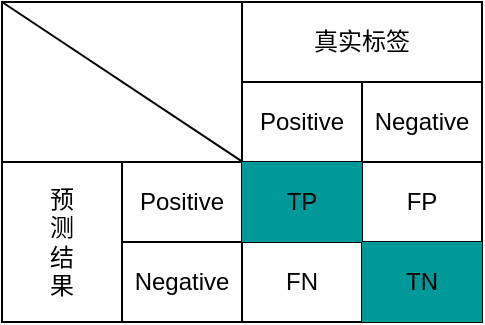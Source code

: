 <mxfile version="20.3.7" type="github">
  <diagram id="wFE0QG_FPsp0jaGvCLVb" name="Page-1">
    <mxGraphModel dx="517" dy="289" grid="1" gridSize="10" guides="1" tooltips="1" connect="1" arrows="1" fold="1" page="1" pageScale="1" pageWidth="850" pageHeight="1100" math="0" shadow="0">
      <root>
        <mxCell id="0" />
        <mxCell id="1" parent="0" />
        <mxCell id="1DVEbp6qJdUZyQqGjvB6-1" value="" style="shape=table;html=1;whiteSpace=wrap;startSize=0;container=1;collapsible=0;childLayout=tableLayout;" vertex="1" parent="1">
          <mxGeometry x="109" y="300" width="240" height="160" as="geometry" />
        </mxCell>
        <mxCell id="1DVEbp6qJdUZyQqGjvB6-2" value="" style="shape=tableRow;horizontal=0;startSize=0;swimlaneHead=0;swimlaneBody=0;top=0;left=0;bottom=0;right=0;collapsible=0;dropTarget=0;fillColor=none;points=[[0,0.5],[1,0.5]];portConstraint=eastwest;" vertex="1" parent="1DVEbp6qJdUZyQqGjvB6-1">
          <mxGeometry width="240" height="40" as="geometry" />
        </mxCell>
        <mxCell id="1DVEbp6qJdUZyQqGjvB6-3" value="" style="shape=partialRectangle;html=1;whiteSpace=wrap;connectable=0;fillColor=none;top=0;left=0;bottom=0;right=0;overflow=hidden;rowspan=2;colspan=2;" vertex="1" parent="1DVEbp6qJdUZyQqGjvB6-2">
          <mxGeometry width="120" height="80" as="geometry">
            <mxRectangle width="60" height="40" as="alternateBounds" />
          </mxGeometry>
        </mxCell>
        <mxCell id="1DVEbp6qJdUZyQqGjvB6-4" value="" style="shape=partialRectangle;html=1;whiteSpace=wrap;connectable=0;fillColor=none;top=0;left=0;bottom=0;right=0;overflow=hidden;" vertex="1" visible="0" parent="1DVEbp6qJdUZyQqGjvB6-2">
          <mxGeometry x="60" width="60" height="40" as="geometry">
            <mxRectangle width="60" height="40" as="alternateBounds" />
          </mxGeometry>
        </mxCell>
        <mxCell id="1DVEbp6qJdUZyQqGjvB6-5" value="真实标签" style="shape=partialRectangle;html=1;whiteSpace=wrap;connectable=0;fillColor=none;top=0;left=0;bottom=0;right=0;overflow=hidden;rowspan=1;colspan=2;" vertex="1" parent="1DVEbp6qJdUZyQqGjvB6-2">
          <mxGeometry x="120" width="120" height="40" as="geometry">
            <mxRectangle width="60" height="40" as="alternateBounds" />
          </mxGeometry>
        </mxCell>
        <mxCell id="1DVEbp6qJdUZyQqGjvB6-18" style="shape=partialRectangle;html=1;whiteSpace=wrap;connectable=0;fillColor=none;top=0;left=0;bottom=0;right=0;overflow=hidden;" vertex="1" visible="0" parent="1DVEbp6qJdUZyQqGjvB6-2">
          <mxGeometry x="180" width="60" height="40" as="geometry">
            <mxRectangle width="60" height="40" as="alternateBounds" />
          </mxGeometry>
        </mxCell>
        <mxCell id="1DVEbp6qJdUZyQqGjvB6-6" value="" style="shape=tableRow;horizontal=0;startSize=0;swimlaneHead=0;swimlaneBody=0;top=0;left=0;bottom=0;right=0;collapsible=0;dropTarget=0;fillColor=none;points=[[0,0.5],[1,0.5]];portConstraint=eastwest;" vertex="1" parent="1DVEbp6qJdUZyQqGjvB6-1">
          <mxGeometry y="40" width="240" height="40" as="geometry" />
        </mxCell>
        <mxCell id="1DVEbp6qJdUZyQqGjvB6-7" value="" style="shape=partialRectangle;html=1;whiteSpace=wrap;connectable=0;fillColor=none;top=0;left=0;bottom=0;right=0;overflow=hidden;" vertex="1" visible="0" parent="1DVEbp6qJdUZyQqGjvB6-6">
          <mxGeometry width="60" height="40" as="geometry">
            <mxRectangle width="60" height="40" as="alternateBounds" />
          </mxGeometry>
        </mxCell>
        <mxCell id="1DVEbp6qJdUZyQqGjvB6-8" value="" style="shape=partialRectangle;html=1;whiteSpace=wrap;connectable=0;fillColor=none;top=0;left=0;bottom=0;right=0;overflow=hidden;" vertex="1" visible="0" parent="1DVEbp6qJdUZyQqGjvB6-6">
          <mxGeometry x="60" width="60" height="40" as="geometry">
            <mxRectangle width="60" height="40" as="alternateBounds" />
          </mxGeometry>
        </mxCell>
        <mxCell id="1DVEbp6qJdUZyQqGjvB6-9" value="Positive" style="shape=partialRectangle;html=1;whiteSpace=wrap;connectable=0;fillColor=none;top=0;left=0;bottom=0;right=0;overflow=hidden;" vertex="1" parent="1DVEbp6qJdUZyQqGjvB6-6">
          <mxGeometry x="120" width="60" height="40" as="geometry">
            <mxRectangle width="60" height="40" as="alternateBounds" />
          </mxGeometry>
        </mxCell>
        <mxCell id="1DVEbp6qJdUZyQqGjvB6-19" value="Negative" style="shape=partialRectangle;html=1;whiteSpace=wrap;connectable=0;fillColor=none;top=0;left=0;bottom=0;right=0;overflow=hidden;" vertex="1" parent="1DVEbp6qJdUZyQqGjvB6-6">
          <mxGeometry x="180" width="60" height="40" as="geometry">
            <mxRectangle width="60" height="40" as="alternateBounds" />
          </mxGeometry>
        </mxCell>
        <mxCell id="1DVEbp6qJdUZyQqGjvB6-10" value="" style="shape=tableRow;horizontal=0;startSize=0;swimlaneHead=0;swimlaneBody=0;top=0;left=0;bottom=0;right=0;collapsible=0;dropTarget=0;fillColor=none;points=[[0,0.5],[1,0.5]];portConstraint=eastwest;" vertex="1" parent="1DVEbp6qJdUZyQqGjvB6-1">
          <mxGeometry y="80" width="240" height="40" as="geometry" />
        </mxCell>
        <mxCell id="1DVEbp6qJdUZyQqGjvB6-11" value="预&lt;br&gt;测&lt;br&gt;结&lt;br&gt;果" style="shape=partialRectangle;html=1;whiteSpace=wrap;connectable=0;fillColor=none;top=0;left=0;bottom=0;right=0;overflow=hidden;rowspan=2;colspan=1;" vertex="1" parent="1DVEbp6qJdUZyQqGjvB6-10">
          <mxGeometry width="60" height="80" as="geometry">
            <mxRectangle width="60" height="40" as="alternateBounds" />
          </mxGeometry>
        </mxCell>
        <mxCell id="1DVEbp6qJdUZyQqGjvB6-12" value="Positive" style="shape=partialRectangle;html=1;whiteSpace=wrap;connectable=0;fillColor=none;top=0;left=0;bottom=0;right=0;overflow=hidden;" vertex="1" parent="1DVEbp6qJdUZyQqGjvB6-10">
          <mxGeometry x="60" width="60" height="40" as="geometry">
            <mxRectangle width="60" height="40" as="alternateBounds" />
          </mxGeometry>
        </mxCell>
        <mxCell id="1DVEbp6qJdUZyQqGjvB6-13" value="TP" style="shape=partialRectangle;html=1;whiteSpace=wrap;connectable=0;fillColor=#009999;top=0;left=0;bottom=0;right=0;overflow=hidden;pointerEvents=1;" vertex="1" parent="1DVEbp6qJdUZyQqGjvB6-10">
          <mxGeometry x="120" width="60" height="40" as="geometry">
            <mxRectangle width="60" height="40" as="alternateBounds" />
          </mxGeometry>
        </mxCell>
        <mxCell id="1DVEbp6qJdUZyQqGjvB6-20" value="FP" style="shape=partialRectangle;html=1;whiteSpace=wrap;connectable=0;fillColor=none;top=0;left=0;bottom=0;right=0;overflow=hidden;pointerEvents=1;" vertex="1" parent="1DVEbp6qJdUZyQqGjvB6-10">
          <mxGeometry x="180" width="60" height="40" as="geometry">
            <mxRectangle width="60" height="40" as="alternateBounds" />
          </mxGeometry>
        </mxCell>
        <mxCell id="1DVEbp6qJdUZyQqGjvB6-14" style="shape=tableRow;horizontal=0;startSize=0;swimlaneHead=0;swimlaneBody=0;top=0;left=0;bottom=0;right=0;collapsible=0;dropTarget=0;fillColor=none;points=[[0,0.5],[1,0.5]];portConstraint=eastwest;" vertex="1" parent="1DVEbp6qJdUZyQqGjvB6-1">
          <mxGeometry y="120" width="240" height="40" as="geometry" />
        </mxCell>
        <mxCell id="1DVEbp6qJdUZyQqGjvB6-15" value="&#xa;&lt;span style=&quot;color: rgb(77, 77, 77); font-family: -apple-system, &amp;quot;SF UI Text&amp;quot;, Arial, &amp;quot;PingFang SC&amp;quot;, &amp;quot;Hiragino Sans GB&amp;quot;, &amp;quot;Microsoft YaHei&amp;quot;, &amp;quot;WenQuanYi Micro Hei&amp;quot;, sans-serif, SimHei, SimSun; font-size: 16px; font-style: normal; font-variant-ligatures: normal; font-variant-caps: normal; font-weight: 400; letter-spacing: normal; orphans: 2; text-align: start; text-indent: 0px; text-transform: none; widows: 2; word-spacing: 0px; -webkit-text-stroke-width: 0px; background-color: rgb(255, 255, 255); text-decoration-thickness: initial; text-decoration-style: initial; text-decoration-color: initial; float: none; display: inline !important;&quot;&gt;Negative&lt;/span&gt;&#xa;&#xa;" style="shape=partialRectangle;html=1;whiteSpace=wrap;connectable=0;fillColor=none;top=0;left=0;bottom=0;right=0;overflow=hidden;" vertex="1" visible="0" parent="1DVEbp6qJdUZyQqGjvB6-14">
          <mxGeometry width="60" height="40" as="geometry">
            <mxRectangle width="60" height="40" as="alternateBounds" />
          </mxGeometry>
        </mxCell>
        <mxCell id="1DVEbp6qJdUZyQqGjvB6-16" value="Negative" style="shape=partialRectangle;html=1;whiteSpace=wrap;connectable=0;fillColor=none;top=0;left=0;bottom=0;right=0;overflow=hidden;" vertex="1" parent="1DVEbp6qJdUZyQqGjvB6-14">
          <mxGeometry x="60" width="60" height="40" as="geometry">
            <mxRectangle width="60" height="40" as="alternateBounds" />
          </mxGeometry>
        </mxCell>
        <mxCell id="1DVEbp6qJdUZyQqGjvB6-17" value="FN" style="shape=partialRectangle;html=1;whiteSpace=wrap;connectable=0;fillColor=none;top=0;left=0;bottom=0;right=0;overflow=hidden;pointerEvents=1;" vertex="1" parent="1DVEbp6qJdUZyQqGjvB6-14">
          <mxGeometry x="120" width="60" height="40" as="geometry">
            <mxRectangle width="60" height="40" as="alternateBounds" />
          </mxGeometry>
        </mxCell>
        <mxCell id="1DVEbp6qJdUZyQqGjvB6-21" value="TN" style="shape=partialRectangle;html=1;whiteSpace=wrap;connectable=0;fillColor=#009999;top=0;left=0;bottom=0;right=0;overflow=hidden;pointerEvents=1;" vertex="1" parent="1DVEbp6qJdUZyQqGjvB6-14">
          <mxGeometry x="180" width="60" height="40" as="geometry">
            <mxRectangle width="60" height="40" as="alternateBounds" />
          </mxGeometry>
        </mxCell>
        <mxCell id="1DVEbp6qJdUZyQqGjvB6-22" value="" style="endArrow=none;html=1;rounded=0;entryX=0.499;entryY=-0.01;entryDx=0;entryDy=0;entryPerimeter=0;" edge="1" parent="1" target="1DVEbp6qJdUZyQqGjvB6-10">
          <mxGeometry width="50" height="50" relative="1" as="geometry">
            <mxPoint x="109" y="300" as="sourcePoint" />
            <mxPoint x="159" y="250" as="targetPoint" />
          </mxGeometry>
        </mxCell>
      </root>
    </mxGraphModel>
  </diagram>
</mxfile>
